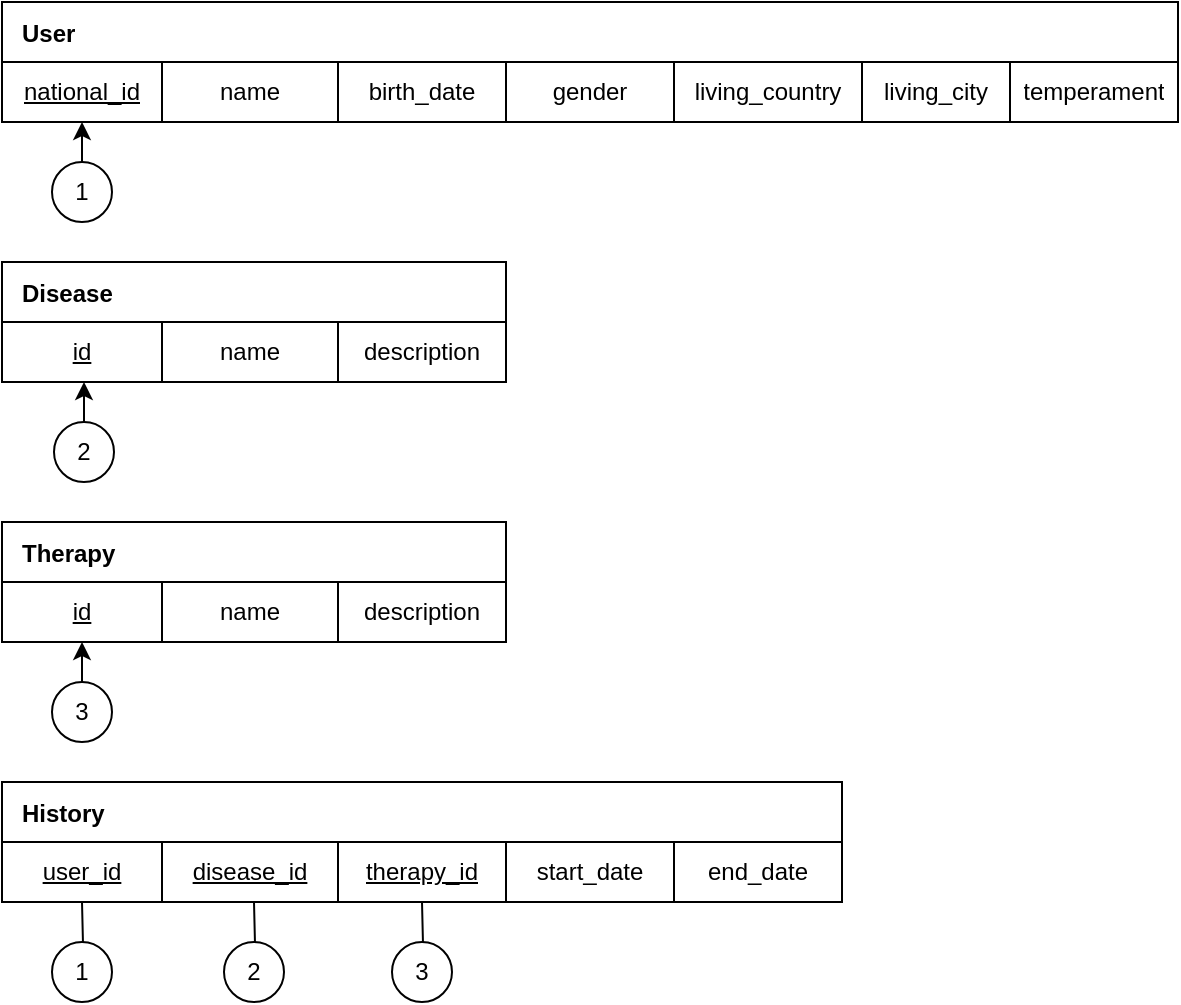 <mxfile compressed="false" version="16.0.0" type="device">
  <diagram id="ajzZqro1GOGSFrGeCCE5" name="Page-1">
    <mxGraphModel dx="782" dy="496" grid="1" gridSize="10" guides="1" tooltips="1" connect="1" arrows="1" fold="1" page="1" pageScale="1" pageWidth="827" pageHeight="1169" math="0" shadow="0">
      <root>
        <mxCell id="0" />
        <mxCell id="1" parent="0" />
        <mxCell id="NQwebe7Wm1Txb42HynhI-45" value="User" style="shape=table;startSize=30;container=1;collapsible=0;childLayout=tableLayout;fontStyle=1;align=left;pointerEvents=1;rounded=0;spacing=10;direction=east;flipH=0;flipV=0;strokeColor=default;" parent="1" vertex="1">
          <mxGeometry x="40" y="160" width="588" height="60" as="geometry" />
        </mxCell>
        <mxCell id="NQwebe7Wm1Txb42HynhI-46" value="" style="shape=partialRectangle;html=1;whiteSpace=wrap;collapsible=0;dropTarget=0;pointerEvents=0;fillColor=none;top=0;left=0;bottom=0;right=0;points=[[0,0.5],[1,0.5]];portConstraint=eastwest;rounded=0;" parent="NQwebe7Wm1Txb42HynhI-45" vertex="1">
          <mxGeometry y="30" width="588" height="30" as="geometry" />
        </mxCell>
        <mxCell id="NQwebe7Wm1Txb42HynhI-47" value="&lt;u&gt;&lt;font style=&quot;font-size: 12px&quot;&gt;national_id&lt;/font&gt;&lt;/u&gt;" style="shape=partialRectangle;html=1;whiteSpace=wrap;connectable=0;fillColor=none;top=0;left=0;bottom=0;right=0;overflow=hidden;pointerEvents=1;rounded=0;strokeColor=default;strokeWidth=1;" parent="NQwebe7Wm1Txb42HynhI-46" vertex="1">
          <mxGeometry width="80" height="30" as="geometry">
            <mxRectangle width="80" height="30" as="alternateBounds" />
          </mxGeometry>
        </mxCell>
        <mxCell id="NQwebe7Wm1Txb42HynhI-48" value="name" style="shape=partialRectangle;html=1;whiteSpace=wrap;connectable=0;fillColor=none;top=0;left=0;bottom=0;right=0;overflow=hidden;pointerEvents=1;rounded=0;" parent="NQwebe7Wm1Txb42HynhI-46" vertex="1">
          <mxGeometry x="80" width="88" height="30" as="geometry">
            <mxRectangle width="88" height="30" as="alternateBounds" />
          </mxGeometry>
        </mxCell>
        <mxCell id="NQwebe7Wm1Txb42HynhI-49" value="birth_date" style="shape=partialRectangle;html=1;whiteSpace=wrap;connectable=0;fillColor=none;top=0;left=0;bottom=0;right=0;overflow=hidden;pointerEvents=1;rounded=0;" parent="NQwebe7Wm1Txb42HynhI-46" vertex="1">
          <mxGeometry x="168" width="84" height="30" as="geometry">
            <mxRectangle width="84" height="30" as="alternateBounds" />
          </mxGeometry>
        </mxCell>
        <mxCell id="NQwebe7Wm1Txb42HynhI-65" value="gender" style="shape=partialRectangle;html=1;whiteSpace=wrap;connectable=0;fillColor=none;top=0;left=0;bottom=0;right=0;overflow=hidden;pointerEvents=1;rounded=0;" parent="NQwebe7Wm1Txb42HynhI-46" vertex="1">
          <mxGeometry x="252" width="84" height="30" as="geometry">
            <mxRectangle width="84" height="30" as="alternateBounds" />
          </mxGeometry>
        </mxCell>
        <mxCell id="NQwebe7Wm1Txb42HynhI-64" value="living_country" style="shape=partialRectangle;html=1;whiteSpace=wrap;connectable=0;fillColor=none;top=0;left=0;bottom=0;right=0;overflow=hidden;pointerEvents=1;rounded=0;" parent="NQwebe7Wm1Txb42HynhI-46" vertex="1">
          <mxGeometry x="336" width="94" height="30" as="geometry">
            <mxRectangle width="94" height="30" as="alternateBounds" />
          </mxGeometry>
        </mxCell>
        <mxCell id="NQwebe7Wm1Txb42HynhI-63" value="living_city" style="shape=partialRectangle;html=1;whiteSpace=wrap;connectable=0;fillColor=none;top=0;left=0;bottom=0;right=0;overflow=hidden;pointerEvents=1;rounded=0;" parent="NQwebe7Wm1Txb42HynhI-46" vertex="1">
          <mxGeometry x="430" width="74" height="30" as="geometry">
            <mxRectangle width="74" height="30" as="alternateBounds" />
          </mxGeometry>
        </mxCell>
        <mxCell id="NQwebe7Wm1Txb42HynhI-62" value="temperament" style="shape=partialRectangle;html=1;whiteSpace=wrap;connectable=0;fillColor=none;top=0;left=0;bottom=0;right=0;overflow=hidden;pointerEvents=1;rounded=0;" parent="NQwebe7Wm1Txb42HynhI-46" vertex="1">
          <mxGeometry x="504" width="84" height="30" as="geometry">
            <mxRectangle width="84" height="30" as="alternateBounds" />
          </mxGeometry>
        </mxCell>
        <mxCell id="NQwebe7Wm1Txb42HynhI-69" value="" style="edgeStyle=orthogonalEdgeStyle;rounded=0;orthogonalLoop=1;jettySize=auto;html=1;fontFamily=Helvetica;fontSize=12;" parent="1" source="NQwebe7Wm1Txb42HynhI-68" edge="1">
          <mxGeometry relative="1" as="geometry">
            <mxPoint x="80" y="220" as="targetPoint" />
          </mxGeometry>
        </mxCell>
        <mxCell id="NQwebe7Wm1Txb42HynhI-68" value="1" style="ellipse;whiteSpace=wrap;html=1;aspect=fixed;rounded=0;shadow=0;fontFamily=Helvetica;fontSize=12;strokeColor=default;strokeWidth=1;" parent="1" vertex="1">
          <mxGeometry x="65" y="240" width="30" height="30" as="geometry" />
        </mxCell>
        <mxCell id="NQwebe7Wm1Txb42HynhI-70" value="Disease" style="shape=table;startSize=30;container=1;collapsible=0;childLayout=tableLayout;fontStyle=1;align=left;pointerEvents=1;rounded=0;spacing=10;direction=east;flipH=0;flipV=0;strokeColor=default;" parent="1" vertex="1">
          <mxGeometry x="40" y="290" width="252" height="60" as="geometry" />
        </mxCell>
        <mxCell id="NQwebe7Wm1Txb42HynhI-71" value="" style="shape=partialRectangle;html=1;whiteSpace=wrap;collapsible=0;dropTarget=0;pointerEvents=0;fillColor=none;top=0;left=0;bottom=0;right=0;points=[[0,0.5],[1,0.5]];portConstraint=eastwest;rounded=0;" parent="NQwebe7Wm1Txb42HynhI-70" vertex="1">
          <mxGeometry y="30" width="252" height="30" as="geometry" />
        </mxCell>
        <mxCell id="NQwebe7Wm1Txb42HynhI-72" value="&lt;u&gt;&lt;font style=&quot;font-size: 12px&quot;&gt;id&lt;/font&gt;&lt;/u&gt;" style="shape=partialRectangle;html=1;whiteSpace=wrap;connectable=0;fillColor=none;top=0;left=0;bottom=0;right=0;overflow=hidden;pointerEvents=1;rounded=0;strokeColor=default;strokeWidth=1;" parent="NQwebe7Wm1Txb42HynhI-71" vertex="1">
          <mxGeometry width="80" height="30" as="geometry">
            <mxRectangle width="80" height="30" as="alternateBounds" />
          </mxGeometry>
        </mxCell>
        <mxCell id="NQwebe7Wm1Txb42HynhI-73" value="name" style="shape=partialRectangle;html=1;whiteSpace=wrap;connectable=0;fillColor=none;top=0;left=0;bottom=0;right=0;overflow=hidden;pointerEvents=1;rounded=0;" parent="NQwebe7Wm1Txb42HynhI-71" vertex="1">
          <mxGeometry x="80" width="88" height="30" as="geometry">
            <mxRectangle width="88" height="30" as="alternateBounds" />
          </mxGeometry>
        </mxCell>
        <mxCell id="NQwebe7Wm1Txb42HynhI-74" value="description" style="shape=partialRectangle;html=1;whiteSpace=wrap;connectable=0;fillColor=none;top=0;left=0;bottom=0;right=0;overflow=hidden;pointerEvents=1;rounded=0;" parent="NQwebe7Wm1Txb42HynhI-71" vertex="1">
          <mxGeometry x="168" width="84" height="30" as="geometry">
            <mxRectangle width="84" height="30" as="alternateBounds" />
          </mxGeometry>
        </mxCell>
        <mxCell id="NQwebe7Wm1Txb42HynhI-79" value="" style="edgeStyle=orthogonalEdgeStyle;rounded=0;orthogonalLoop=1;jettySize=auto;html=1;fontFamily=Helvetica;fontSize=12;" parent="1" source="NQwebe7Wm1Txb42HynhI-80" edge="1">
          <mxGeometry relative="1" as="geometry">
            <mxPoint x="81" y="350" as="targetPoint" />
          </mxGeometry>
        </mxCell>
        <mxCell id="NQwebe7Wm1Txb42HynhI-80" value="2" style="ellipse;whiteSpace=wrap;html=1;aspect=fixed;rounded=0;shadow=0;fontFamily=Helvetica;fontSize=12;strokeColor=default;strokeWidth=1;" parent="1" vertex="1">
          <mxGeometry x="66" y="370" width="30" height="30" as="geometry" />
        </mxCell>
        <mxCell id="NQwebe7Wm1Txb42HynhI-81" value="Therapy" style="shape=table;startSize=30;container=1;collapsible=0;childLayout=tableLayout;fontStyle=1;align=left;pointerEvents=1;rounded=0;spacing=10;direction=east;flipH=0;flipV=0;strokeColor=default;" parent="1" vertex="1">
          <mxGeometry x="40" y="420" width="252" height="60" as="geometry" />
        </mxCell>
        <mxCell id="NQwebe7Wm1Txb42HynhI-82" value="" style="shape=partialRectangle;html=1;whiteSpace=wrap;collapsible=0;dropTarget=0;pointerEvents=0;fillColor=none;top=0;left=0;bottom=0;right=0;points=[[0,0.5],[1,0.5]];portConstraint=eastwest;rounded=0;" parent="NQwebe7Wm1Txb42HynhI-81" vertex="1">
          <mxGeometry y="30" width="252" height="30" as="geometry" />
        </mxCell>
        <mxCell id="NQwebe7Wm1Txb42HynhI-83" value="&lt;u&gt;&lt;font style=&quot;font-size: 12px&quot;&gt;id&lt;/font&gt;&lt;/u&gt;" style="shape=partialRectangle;html=1;whiteSpace=wrap;connectable=0;fillColor=none;top=0;left=0;bottom=0;right=0;overflow=hidden;pointerEvents=1;rounded=0;strokeColor=default;strokeWidth=1;" parent="NQwebe7Wm1Txb42HynhI-82" vertex="1">
          <mxGeometry width="80" height="30" as="geometry">
            <mxRectangle width="80" height="30" as="alternateBounds" />
          </mxGeometry>
        </mxCell>
        <mxCell id="NQwebe7Wm1Txb42HynhI-84" value="name" style="shape=partialRectangle;html=1;whiteSpace=wrap;connectable=0;fillColor=none;top=0;left=0;bottom=0;right=0;overflow=hidden;pointerEvents=1;rounded=0;" parent="NQwebe7Wm1Txb42HynhI-82" vertex="1">
          <mxGeometry x="80" width="88" height="30" as="geometry">
            <mxRectangle width="88" height="30" as="alternateBounds" />
          </mxGeometry>
        </mxCell>
        <mxCell id="NQwebe7Wm1Txb42HynhI-85" value="description" style="shape=partialRectangle;html=1;whiteSpace=wrap;connectable=0;fillColor=none;top=0;left=0;bottom=0;right=0;overflow=hidden;pointerEvents=1;rounded=0;" parent="NQwebe7Wm1Txb42HynhI-82" vertex="1">
          <mxGeometry x="168" width="84" height="30" as="geometry">
            <mxRectangle width="84" height="30" as="alternateBounds" />
          </mxGeometry>
        </mxCell>
        <mxCell id="NQwebe7Wm1Txb42HynhI-86" value="" style="edgeStyle=orthogonalEdgeStyle;rounded=0;orthogonalLoop=1;jettySize=auto;html=1;fontFamily=Helvetica;fontSize=12;" parent="1" source="NQwebe7Wm1Txb42HynhI-87" edge="1">
          <mxGeometry relative="1" as="geometry">
            <mxPoint x="80" y="480" as="targetPoint" />
          </mxGeometry>
        </mxCell>
        <mxCell id="NQwebe7Wm1Txb42HynhI-87" value="3" style="ellipse;whiteSpace=wrap;html=1;aspect=fixed;rounded=0;shadow=0;fontFamily=Helvetica;fontSize=12;strokeColor=default;strokeWidth=1;" parent="1" vertex="1">
          <mxGeometry x="65" y="500" width="30" height="30" as="geometry" />
        </mxCell>
        <mxCell id="Bjb6AcYfYL2iJ9ntkVgH-12" value="History" style="shape=table;startSize=30;container=1;collapsible=0;childLayout=tableLayout;fontStyle=1;align=left;pointerEvents=1;rounded=0;spacing=10;direction=east;flipH=0;flipV=0;strokeColor=default;" vertex="1" parent="1">
          <mxGeometry x="40" y="550" width="420" height="60" as="geometry" />
        </mxCell>
        <mxCell id="Bjb6AcYfYL2iJ9ntkVgH-13" value="" style="shape=partialRectangle;html=1;whiteSpace=wrap;collapsible=0;dropTarget=0;pointerEvents=0;fillColor=none;top=0;left=0;bottom=0;right=0;points=[[0,0.5],[1,0.5]];portConstraint=eastwest;rounded=0;" vertex="1" parent="Bjb6AcYfYL2iJ9ntkVgH-12">
          <mxGeometry y="30" width="420" height="30" as="geometry" />
        </mxCell>
        <mxCell id="Bjb6AcYfYL2iJ9ntkVgH-14" value="&lt;u&gt;&lt;font style=&quot;font-size: 12px&quot;&gt;user_id&lt;/font&gt;&lt;/u&gt;" style="shape=partialRectangle;html=1;whiteSpace=wrap;connectable=0;fillColor=none;top=0;left=0;bottom=0;right=0;overflow=hidden;pointerEvents=1;rounded=0;strokeColor=default;strokeWidth=1;" vertex="1" parent="Bjb6AcYfYL2iJ9ntkVgH-13">
          <mxGeometry width="80" height="30" as="geometry">
            <mxRectangle width="80" height="30" as="alternateBounds" />
          </mxGeometry>
        </mxCell>
        <mxCell id="Bjb6AcYfYL2iJ9ntkVgH-15" value="&lt;u&gt;disease_id&lt;/u&gt;" style="shape=partialRectangle;html=1;whiteSpace=wrap;connectable=0;fillColor=none;top=0;left=0;bottom=0;right=0;overflow=hidden;pointerEvents=1;rounded=0;" vertex="1" parent="Bjb6AcYfYL2iJ9ntkVgH-13">
          <mxGeometry x="80" width="88" height="30" as="geometry">
            <mxRectangle width="88" height="30" as="alternateBounds" />
          </mxGeometry>
        </mxCell>
        <mxCell id="Bjb6AcYfYL2iJ9ntkVgH-16" value="&lt;u&gt;therapy_id&lt;/u&gt;" style="shape=partialRectangle;html=1;whiteSpace=wrap;connectable=0;fillColor=none;top=0;left=0;bottom=0;right=0;overflow=hidden;pointerEvents=1;rounded=0;" vertex="1" parent="Bjb6AcYfYL2iJ9ntkVgH-13">
          <mxGeometry x="168" width="84" height="30" as="geometry">
            <mxRectangle width="84" height="30" as="alternateBounds" />
          </mxGeometry>
        </mxCell>
        <mxCell id="Bjb6AcYfYL2iJ9ntkVgH-17" value="start_date" style="shape=partialRectangle;html=1;whiteSpace=wrap;connectable=0;fillColor=none;top=0;left=0;bottom=0;right=0;overflow=hidden;pointerEvents=1;rounded=0;" vertex="1" parent="Bjb6AcYfYL2iJ9ntkVgH-13">
          <mxGeometry x="252" width="84" height="30" as="geometry">
            <mxRectangle width="84" height="30" as="alternateBounds" />
          </mxGeometry>
        </mxCell>
        <mxCell id="Bjb6AcYfYL2iJ9ntkVgH-18" value="end_date" style="shape=partialRectangle;html=1;whiteSpace=wrap;connectable=0;fillColor=none;top=0;left=0;bottom=0;right=0;overflow=hidden;pointerEvents=1;rounded=0;" vertex="1" parent="Bjb6AcYfYL2iJ9ntkVgH-13">
          <mxGeometry x="336" width="84" height="30" as="geometry">
            <mxRectangle width="84" height="30" as="alternateBounds" />
          </mxGeometry>
        </mxCell>
        <mxCell id="Bjb6AcYfYL2iJ9ntkVgH-21" value="" style="edgeStyle=orthogonalEdgeStyle;rounded=0;orthogonalLoop=1;jettySize=auto;html=1;fontFamily=Helvetica;fontSize=12;" edge="1" parent="1" target="Bjb6AcYfYL2iJ9ntkVgH-22">
          <mxGeometry relative="1" as="geometry">
            <mxPoint x="80" y="610" as="sourcePoint" />
          </mxGeometry>
        </mxCell>
        <mxCell id="Bjb6AcYfYL2iJ9ntkVgH-22" value="1" style="ellipse;whiteSpace=wrap;html=1;aspect=fixed;rounded=0;shadow=0;fontFamily=Helvetica;fontSize=12;strokeColor=default;strokeWidth=1;" vertex="1" parent="1">
          <mxGeometry x="65" y="630" width="30" height="30" as="geometry" />
        </mxCell>
        <mxCell id="Bjb6AcYfYL2iJ9ntkVgH-23" value="" style="edgeStyle=orthogonalEdgeStyle;rounded=0;orthogonalLoop=1;jettySize=auto;html=1;fontFamily=Helvetica;fontSize=12;" edge="1" parent="1" target="Bjb6AcYfYL2iJ9ntkVgH-24">
          <mxGeometry relative="1" as="geometry">
            <mxPoint x="166.0" y="610" as="sourcePoint" />
          </mxGeometry>
        </mxCell>
        <mxCell id="Bjb6AcYfYL2iJ9ntkVgH-24" value="2" style="ellipse;whiteSpace=wrap;html=1;aspect=fixed;rounded=0;shadow=0;fontFamily=Helvetica;fontSize=12;strokeColor=default;strokeWidth=1;" vertex="1" parent="1">
          <mxGeometry x="151" y="630" width="30" height="30" as="geometry" />
        </mxCell>
        <mxCell id="Bjb6AcYfYL2iJ9ntkVgH-25" value="" style="edgeStyle=orthogonalEdgeStyle;rounded=0;orthogonalLoop=1;jettySize=auto;html=1;fontFamily=Helvetica;fontSize=12;" edge="1" parent="1" target="Bjb6AcYfYL2iJ9ntkVgH-26">
          <mxGeometry relative="1" as="geometry">
            <mxPoint x="250" y="610" as="sourcePoint" />
          </mxGeometry>
        </mxCell>
        <mxCell id="Bjb6AcYfYL2iJ9ntkVgH-26" value="3" style="ellipse;whiteSpace=wrap;html=1;aspect=fixed;rounded=0;shadow=0;fontFamily=Helvetica;fontSize=12;strokeColor=default;strokeWidth=1;" vertex="1" parent="1">
          <mxGeometry x="235" y="630" width="30" height="30" as="geometry" />
        </mxCell>
      </root>
    </mxGraphModel>
  </diagram>
</mxfile>
